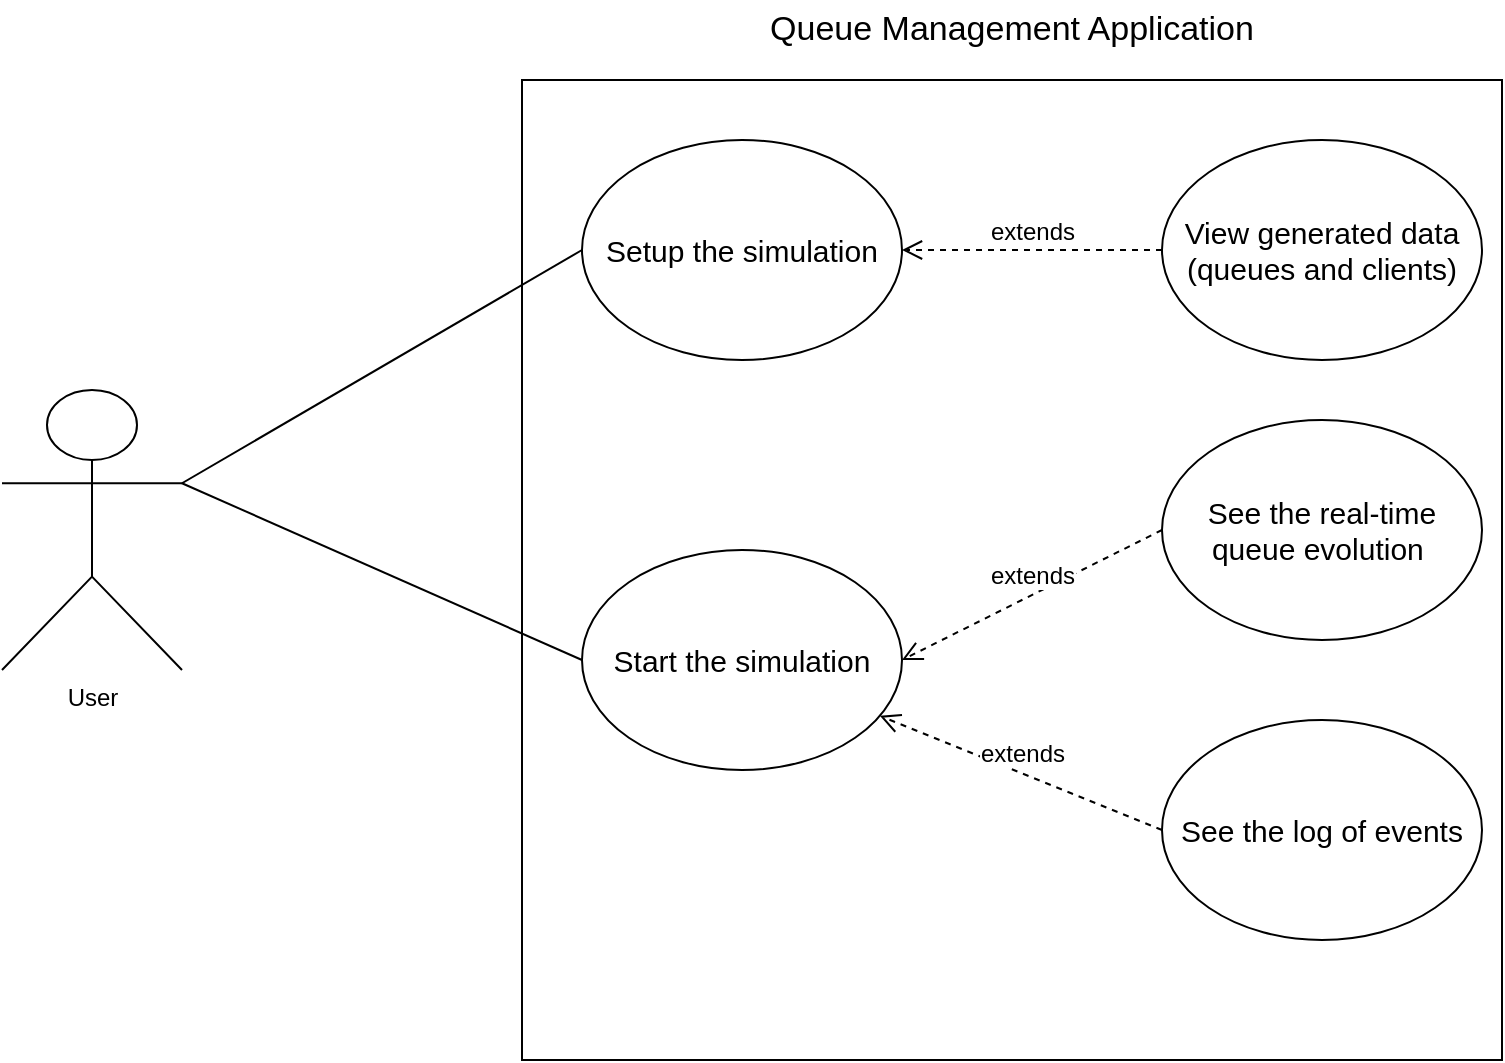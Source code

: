 <mxfile version="26.1.1">
  <diagram name="Page-1" id="1uLiJMjGpEjM-PKES-he">
    <mxGraphModel dx="1187" dy="632" grid="1" gridSize="10" guides="1" tooltips="1" connect="1" arrows="1" fold="1" page="1" pageScale="1" pageWidth="1100" pageHeight="850" math="0" shadow="0">
      <root>
        <mxCell id="0" />
        <mxCell id="1" parent="0" />
        <mxCell id="8NMr5PT9xyX_5SzcDHEM-15" value="" style="whiteSpace=wrap;html=1;aspect=fixed;" vertex="1" parent="1">
          <mxGeometry x="360" y="80" width="490" height="490" as="geometry" />
        </mxCell>
        <mxCell id="8NMr5PT9xyX_5SzcDHEM-1" value="User" style="shape=umlActor;verticalLabelPosition=bottom;verticalAlign=top;html=1;" vertex="1" parent="1">
          <mxGeometry x="100" y="235" width="90" height="140" as="geometry" />
        </mxCell>
        <mxCell id="8NMr5PT9xyX_5SzcDHEM-3" value="&lt;font style=&quot;font-size: 15px;&quot;&gt;Setup the simulation&lt;/font&gt;" style="ellipse;whiteSpace=wrap;html=1;" vertex="1" parent="1">
          <mxGeometry x="390" y="110" width="160" height="110" as="geometry" />
        </mxCell>
        <mxCell id="8NMr5PT9xyX_5SzcDHEM-4" value="&lt;font style=&quot;font-size: 12px;&quot;&gt;extends&lt;/font&gt;" style="html=1;verticalAlign=bottom;endArrow=open;dashed=1;endSize=8;curved=0;rounded=0;exitX=0;exitY=0.5;exitDx=0;exitDy=0;entryX=1;entryY=0.5;entryDx=0;entryDy=0;" edge="1" parent="1" source="8NMr5PT9xyX_5SzcDHEM-5" target="8NMr5PT9xyX_5SzcDHEM-3">
          <mxGeometry relative="1" as="geometry">
            <mxPoint x="630" y="164.5" as="sourcePoint" />
            <mxPoint x="550" y="164.5" as="targetPoint" />
          </mxGeometry>
        </mxCell>
        <mxCell id="8NMr5PT9xyX_5SzcDHEM-5" value="&lt;font style=&quot;font-size: 15px;&quot;&gt;View generated data (queues and clients)&lt;/font&gt;" style="ellipse;whiteSpace=wrap;html=1;" vertex="1" parent="1">
          <mxGeometry x="680" y="110" width="160" height="110" as="geometry" />
        </mxCell>
        <mxCell id="8NMr5PT9xyX_5SzcDHEM-7" value="" style="endArrow=none;html=1;rounded=0;exitX=1;exitY=0.333;exitDx=0;exitDy=0;exitPerimeter=0;entryX=0;entryY=0.5;entryDx=0;entryDy=0;" edge="1" parent="1" source="8NMr5PT9xyX_5SzcDHEM-1" target="8NMr5PT9xyX_5SzcDHEM-3">
          <mxGeometry width="50" height="50" relative="1" as="geometry">
            <mxPoint x="240" y="190" as="sourcePoint" />
            <mxPoint x="290" y="140" as="targetPoint" />
          </mxGeometry>
        </mxCell>
        <mxCell id="8NMr5PT9xyX_5SzcDHEM-8" value="&lt;font style=&quot;font-size: 15px;&quot;&gt;Start the simulation&lt;/font&gt;" style="ellipse;whiteSpace=wrap;html=1;" vertex="1" parent="1">
          <mxGeometry x="390" y="315" width="160" height="110" as="geometry" />
        </mxCell>
        <mxCell id="8NMr5PT9xyX_5SzcDHEM-9" value="&lt;font style=&quot;font-size: 15px;&quot;&gt;See&amp;nbsp;the real-time queue evolution&amp;nbsp;&lt;/font&gt;" style="ellipse;whiteSpace=wrap;html=1;" vertex="1" parent="1">
          <mxGeometry x="680" y="250" width="160" height="110" as="geometry" />
        </mxCell>
        <mxCell id="8NMr5PT9xyX_5SzcDHEM-10" value="&lt;font style=&quot;font-size: 12px;&quot;&gt;extends&lt;/font&gt;" style="html=1;verticalAlign=bottom;endArrow=open;dashed=1;endSize=8;curved=0;rounded=0;exitX=0;exitY=0.5;exitDx=0;exitDy=0;entryX=1;entryY=0.5;entryDx=0;entryDy=0;" edge="1" parent="1" source="8NMr5PT9xyX_5SzcDHEM-9" target="8NMr5PT9xyX_5SzcDHEM-8">
          <mxGeometry relative="1" as="geometry">
            <mxPoint x="690" y="300" as="sourcePoint" />
            <mxPoint x="560" y="300" as="targetPoint" />
          </mxGeometry>
        </mxCell>
        <mxCell id="8NMr5PT9xyX_5SzcDHEM-11" value="&lt;font style=&quot;font-size: 15px;&quot;&gt;See the log of events&lt;/font&gt;" style="ellipse;whiteSpace=wrap;html=1;" vertex="1" parent="1">
          <mxGeometry x="680" y="400" width="160" height="110" as="geometry" />
        </mxCell>
        <mxCell id="8NMr5PT9xyX_5SzcDHEM-12" value="&lt;font style=&quot;font-size: 12px;&quot;&gt;extends&lt;/font&gt;" style="html=1;verticalAlign=bottom;endArrow=open;dashed=1;endSize=8;curved=0;rounded=0;exitX=0;exitY=0.5;exitDx=0;exitDy=0;" edge="1" parent="1" source="8NMr5PT9xyX_5SzcDHEM-11" target="8NMr5PT9xyX_5SzcDHEM-8">
          <mxGeometry relative="1" as="geometry">
            <mxPoint x="640" y="445" as="sourcePoint" />
            <mxPoint x="510" y="510" as="targetPoint" />
          </mxGeometry>
        </mxCell>
        <mxCell id="8NMr5PT9xyX_5SzcDHEM-13" value="" style="endArrow=none;html=1;rounded=0;entryX=0;entryY=0.5;entryDx=0;entryDy=0;exitX=1;exitY=0.333;exitDx=0;exitDy=0;exitPerimeter=0;" edge="1" parent="1" source="8NMr5PT9xyX_5SzcDHEM-1" target="8NMr5PT9xyX_5SzcDHEM-8">
          <mxGeometry width="50" height="50" relative="1" as="geometry">
            <mxPoint x="220" y="350" as="sourcePoint" />
            <mxPoint x="270" y="300" as="targetPoint" />
          </mxGeometry>
        </mxCell>
        <mxCell id="8NMr5PT9xyX_5SzcDHEM-16" value="&lt;font style=&quot;font-size: 17px;&quot;&gt;Queue Management Application&lt;/font&gt;" style="text;html=1;align=center;verticalAlign=middle;whiteSpace=wrap;rounded=0;" vertex="1" parent="1">
          <mxGeometry x="480" y="40" width="250" height="30" as="geometry" />
        </mxCell>
      </root>
    </mxGraphModel>
  </diagram>
</mxfile>
